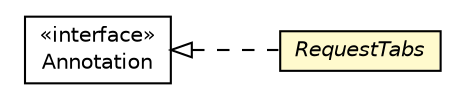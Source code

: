 #!/usr/local/bin/dot
#
# Class diagram 
# Generated by UMLGraph version R5_6-24-gf6e263 (http://www.umlgraph.org/)
#

digraph G {
	edge [fontname="Helvetica",fontsize=10,labelfontname="Helvetica",labelfontsize=10];
	node [fontname="Helvetica",fontsize=10,shape=plaintext];
	nodesep=0.25;
	ranksep=0.5;
	rankdir=LR;
	// com.gwtplatform.mvp.client.annotations.RequestTabs
	c333278 [label=<<table title="com.gwtplatform.mvp.client.annotations.RequestTabs" border="0" cellborder="1" cellspacing="0" cellpadding="2" port="p" bgcolor="lemonChiffon" href="./RequestTabs.html">
		<tr><td><table border="0" cellspacing="0" cellpadding="1">
<tr><td align="center" balign="center"><font face="Helvetica-Oblique"> RequestTabs </font></td></tr>
		</table></td></tr>
		</table>>, URL="./RequestTabs.html", fontname="Helvetica", fontcolor="black", fontsize=10.0];
	//com.gwtplatform.mvp.client.annotations.RequestTabs implements java.lang.annotation.Annotation
	c333634:p -> c333278:p [dir=back,arrowtail=empty,style=dashed];
	// java.lang.annotation.Annotation
	c333634 [label=<<table title="java.lang.annotation.Annotation" border="0" cellborder="1" cellspacing="0" cellpadding="2" port="p" href="http://download.oracle.com/javase/6/docs/api/java/lang/annotation/Annotation.html">
		<tr><td><table border="0" cellspacing="0" cellpadding="1">
<tr><td align="center" balign="center"> &#171;interface&#187; </td></tr>
<tr><td align="center" balign="center"> Annotation </td></tr>
		</table></td></tr>
		</table>>, URL="http://download.oracle.com/javase/6/docs/api/java/lang/annotation/Annotation.html", fontname="Helvetica", fontcolor="black", fontsize=10.0];
}

